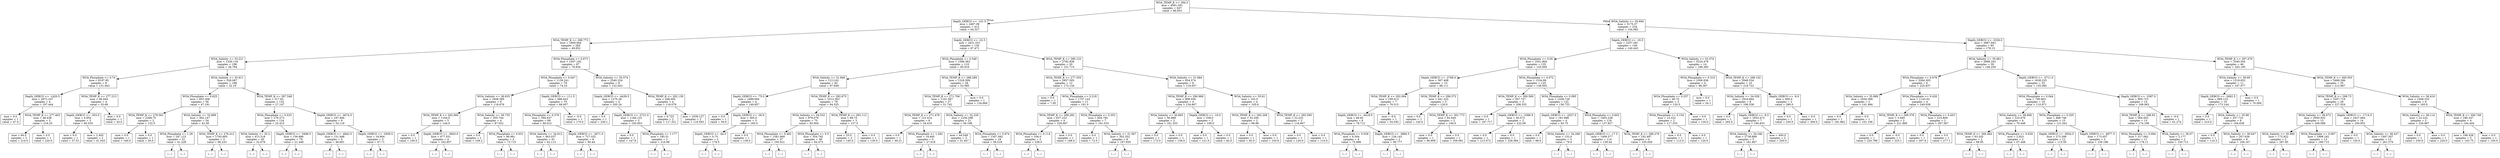 digraph Tree {
node [shape=box] ;
0 [label="WOA_TEMP_K <= 294.3\nmse = 4591.391\nsamples = 647\nvalue = 96.653"] ;
1 [label="Depth_GEBCO <= -101.0\nmse = 2487.08\nsamples = 413\nvalue = 64.327"] ;
0 -> 1 [labeldistance=2.5, labelangle=45, headlabel="True"] ;
2 [label="WOA_TEMP_K <= 288.773\nmse = 1809.944\nsamples = 283\nvalue = 49.652"] ;
1 -> 2 ;
3 [label="WOA_Salinity <= 33.221\nmse = 1320.116\nsamples = 196\nvalue = 36.794"] ;
2 -> 3 ;
4 [label="WOA_Phosphate <= 0.74\nmse = 8197.85\nsamples = 8\nvalue = 131.943"] ;
3 -> 4 ;
5 [label="Depth_GEBCO <= -1420.5\nmse = 2872.247\nsamples = 4\nvalue = 197.444"] ;
4 -> 5 ;
6 [label="mse = 0.0\nsamples = 1\nvalue = 47.0"] ;
5 -> 6 ;
7 [label="WOA_TEMP_K <= 277.403\nmse = 48.438\nsamples = 3\nvalue = 216.25"] ;
5 -> 7 ;
8 [label="mse = 64.0\nsamples = 2\nvalue = 214.0"] ;
7 -> 8 ;
9 [label="mse = 0.0\nsamples = 1\nvalue = 220.0"] ;
7 -> 9 ;
10 [label="WOA_TEMP_K <= 277.213\nmse = 96.944\nsamples = 4\nvalue = 33.69"] ;
4 -> 10 ;
11 [label="Depth_GEBCO <= -353.0\nmse = 4.854\nsamples = 3\nvalue = 40.535"] ;
10 -> 11 ;
12 [label="mse = 0.0\nsamples = 1\nvalue = 37.51"] ;
11 -> 12 ;
13 [label="mse = 2.405\nsamples = 2\nvalue = 41.543"] ;
11 -> 13 ;
14 [label="mse = 0.0\nsamples = 1\nvalue = 20.0"] ;
10 -> 14 ;
15 [label="WOA_Salinity <= 33.911\nmse = 528.067\nsamples = 188\nvalue = 32.19"] ;
3 -> 15 ;
16 [label="WOA_Phosphate <= 0.625\nmse = 853.306\nsamples = 56\nvalue = 47.191"] ;
15 -> 16 ;
17 [label="WOA_TEMP_K <= 279.561\nmse = 2268.75\nsamples = 2\nvalue = 132.5"] ;
16 -> 17 ;
18 [label="mse = 0.0\nsamples = 1\nvalue = 160.0"] ;
17 -> 18 ;
19 [label="mse = 0.0\nsamples = 1\nvalue = 50.0"] ;
17 -> 19 ;
20 [label="WOA_Salinity <= 33.899\nmse = 362.147\nsamples = 54\nvalue = 42.58"] ;
16 -> 20 ;
21 [label="WOA_Phosphate <= 1.26\nmse = 247.122\nsamples = 51\nvalue = 41.228"] ;
20 -> 21 ;
22 [label="(...)"] ;
21 -> 22 ;
35 [label="(...)"] ;
21 -> 35 ;
112 [label="WOA_TEMP_K <= 276.412\nmse = 1783.665\nsamples = 3\nvalue = 66.233"] ;
20 -> 112 ;
113 [label="(...)"] ;
112 -> 113 ;
116 [label="(...)"] ;
112 -> 116 ;
117 [label="WOA_TEMP_K <= 287.548\nmse = 317.63\nsamples = 132\nvalue = 27.147"] ;
15 -> 117 ;
118 [label="WOA_Phosphate <= 0.533\nmse = 276.273\nsamples = 124\nvalue = 25.415"] ;
117 -> 118 ;
119 [label="WOA_Salinity <= 35.2\nmse = 413.318\nsamples = 45\nvalue = 32.679"] ;
118 -> 119 ;
120 [label="(...)"] ;
119 -> 120 ;
143 [label="(...)"] ;
119 -> 143 ;
180 [label="Depth_GEBCO <= -5498.5\nmse = 156.886\nsamples = 79\nvalue = 21.448"] ;
118 -> 180 ;
181 [label="(...)"] ;
180 -> 181 ;
184 [label="(...)"] ;
180 -> 184 ;
291 [label="Depth_GEBCO <= -4674.5\nmse = 187.494\nsamples = 8\nvalue = 54.118"] ;
117 -> 291 ;
292 [label="Depth_GEBCO <= -4842.5\nmse = 151.468\nsamples = 5\nvalue = 48.681"] ;
291 -> 292 ;
293 [label="(...)"] ;
292 -> 293 ;
298 [label="(...)"] ;
292 -> 298 ;
301 [label="Depth_GEBCO <= -3509.5\nmse = 18.904\nsamples = 3\nvalue = 67.71"] ;
291 -> 301 ;
302 [label="(...)"] ;
301 -> 302 ;
303 [label="(...)"] ;
301 -> 303 ;
304 [label="WOA_Phosphate <= 0.673\nmse = 1657.192\nsamples = 87\nvalue = 79.934"] ;
2 -> 304 ;
305 [label="WOA_Phosphate <= 0.047\nmse = 1139.241\nsamples = 79\nvalue = 74.23"] ;
304 -> 305 ;
306 [label="WOA_Salinity <= 36.635\nmse = 1606.385\nsamples = 9\nvalue = 118.676"] ;
305 -> 306 ;
307 [label="WOA_TEMP_K <= 292.695\nmse = 1164.0\nsamples = 5\nvalue = 144.0"] ;
306 -> 307 ;
308 [label="mse = 0.0\nsamples = 1\nvalue = 100.0"] ;
307 -> 308 ;
309 [label="Depth_GEBCO <= -3843.0\nmse = 477.551\nsamples = 4\nvalue = 162.857"] ;
307 -> 309 ;
310 [label="(...)"] ;
309 -> 310 ;
311 [label="(...)"] ;
309 -> 311 ;
316 [label="WOA_Salinity <= 36.735\nmse = 355.744\nsamples = 4\nvalue = 87.022"] ;
306 -> 316 ;
317 [label="mse = 0.0\nsamples = 1\nvalue = 109.2"] ;
316 -> 317 ;
318 [label="WOA_Phosphate <= 0.031\nmse = 96.991\nsamples = 3\nvalue = 73.715"] ;
316 -> 318 ;
319 [label="(...)"] ;
318 -> 319 ;
320 [label="(...)"] ;
318 -> 320 ;
321 [label="Depth_GEBCO <= -111.5\nmse = 686.643\nsamples = 70\nvalue = 66.957"] ;
305 -> 321 ;
322 [label="WOA_Phosphate <= 0.376\nmse = 594.637\nsamples = 69\nvalue = 66.012"] ;
321 -> 322 ;
323 [label="WOA_Salinity <= 34.812\nmse = 463.037\nsamples = 61\nvalue = 62.113"] ;
322 -> 323 ;
324 [label="(...)"] ;
323 -> 324 ;
337 [label="(...)"] ;
323 -> 337 ;
428 [label="Depth_GEBCO <= -2671.0\nmse = 727.332\nsamples = 8\nvalue = 90.44"] ;
322 -> 428 ;
429 [label="(...)"] ;
428 -> 429 ;
440 [label="(...)"] ;
428 -> 440 ;
441 [label="mse = -0.0\nsamples = 1\nvalue = 170.0"] ;
321 -> 441 ;
442 [label="WOA_Salinity <= 35.574\nmse = 2540.224\nsamples = 8\nvalue = 152.943"] ;
304 -> 442 ;
443 [label="Depth_GEBCO <= -4439.5\nmse = 1270.26\nsamples = 4\nvalue = 205.24"] ;
442 -> 443 ;
444 [label="mse = 0.0\nsamples = 1\nvalue = 239.1"] ;
443 -> 444 ;
445 [label="Depth_GEBCO <= -2721.0\nmse = 1184.122\nsamples = 3\nvalue = 193.953"] ;
443 -> 445 ;
446 [label="mse = 0.0\nsamples = 1\nvalue = 147.9"] ;
445 -> 446 ;
447 [label="WOA_Phosphate <= 1.177\nmse = 185.51\nsamples = 2\nvalue = 216.98"] ;
445 -> 447 ;
448 [label="(...)"] ;
447 -> 448 ;
449 [label="(...)"] ;
447 -> 449 ;
450 [label="WOA_TEMP_K <= 292.139\nmse = 348.005\nsamples = 4\nvalue = 118.078"] ;
442 -> 450 ;
451 [label="mse = 0.723\nsamples = 2\nvalue = 117.321"] ;
450 -> 451 ;
452 [label="mse = 1039.127\nsamples = 2\nvalue = 119.593"] ;
450 -> 452 ;
453 [label="Depth_GEBCO <= -22.5\nmse = 2431.531\nsamples = 130\nvalue = 97.471"] ;
1 -> 453 ;
454 [label="WOA_Phosphate <= 0.548\nmse = 1596.383\nsamples = 110\nvalue = 85.916"] ;
453 -> 454 ;
455 [label="WOA_Salinity <= 31.846\nmse = 1213.62\nsamples = 82\nvalue = 97.649"] ;
454 -> 455 ;
456 [label="Depth_GEBCO <= -75.0\nmse = 1688.694\nsamples = 4\nvalue = 149.857"] ;
455 -> 456 ;
457 [label="mse = 0.0\nsamples = 1\nvalue = 59.0"] ;
456 -> 457 ;
458 [label="Depth_GEBCO <= -30.0\nmse = 365.0\nsamples = 3\nvalue = 165.0"] ;
456 -> 458 ;
459 [label="Depth_GEBCO <= -44.0\nmse = 0.75\nsamples = 2\nvalue = 178.5"] ;
458 -> 459 ;
460 [label="(...)"] ;
459 -> 460 ;
461 [label="(...)"] ;
459 -> 461 ;
462 [label="mse = 0.0\nsamples = 1\nvalue = 138.0"] ;
458 -> 462 ;
463 [label="WOA_TEMP_K <= 292.675\nmse = 1012.363\nsamples = 78\nvalue = 94.525"] ;
455 -> 463 ;
464 [label="WOA_Salinity <= 34.532\nmse = 978.076\nsamples = 75\nvalue = 93.004"] ;
463 -> 464 ;
465 [label="WOA_Phosphate <= 0.492\nmse = 1381.669\nsamples = 37\nvalue = 100.021"] ;
464 -> 465 ;
466 [label="(...)"] ;
465 -> 466 ;
513 [label="(...)"] ;
465 -> 513 ;
516 [label="WOA_Phosphate <= 0.5\nmse = 354.792\nsamples = 38\nvalue = 84.473"] ;
464 -> 516 ;
517 [label="(...)"] ;
516 -> 517 ;
556 [label="(...)"] ;
516 -> 556 ;
559 [label="WOA_TEMP_K <= 293.113\nmse = 68.75\nsamples = 3\nvalue = 137.5"] ;
463 -> 559 ;
560 [label="mse = 25.0\nsamples = 2\nvalue = 145.0"] ;
559 -> 560 ;
561 [label="mse = 0.0\nsamples = 1\nvalue = 130.0"] ;
559 -> 561 ;
562 [label="WOA_TEMP_K <= 288.289\nmse = 1226.509\nsamples = 28\nvalue = 53.585"] ;
454 -> 562 ;
563 [label="WOA_TEMP_K <= 271.706\nmse = 1101.567\nsamples = 27\nvalue = 51.742"] ;
562 -> 563 ;
564 [label="WOA_TEMP_K <= 271.478\nmse = 122.414\nsamples = 6\nvalue = 34.416"] ;
563 -> 564 ;
565 [label="mse = 0.0\nsamples = 1\nvalue = 49.21"] ;
564 -> 565 ;
566 [label="WOA_Phosphate <= 1.282\nmse = 19.465\nsamples = 5\nvalue = 27.018"] ;
564 -> 566 ;
567 [label="(...)"] ;
566 -> 567 ;
568 [label="(...)"] ;
566 -> 568 ;
573 [label="WOA_Salinity <= 32.229\nmse = 1256.298\nsamples = 21\nvalue = 56.198"] ;
563 -> 573 ;
574 [label="mse = 44.549\nsamples = 3\nvalue = 31.447"] ;
573 -> 574 ;
575 [label="WOA_Phosphate <= 0.974\nmse = 1307.082\nsamples = 18\nvalue = 58.518"] ;
573 -> 575 ;
576 [label="(...)"] ;
575 -> 576 ;
583 [label="(...)"] ;
575 -> 583 ;
588 [label="mse = 0.0\nsamples = 1\nvalue = 134.669"] ;
562 -> 588 ;
589 [label="WOA_TEMP_K <= 290.122\nmse = 2782.838\nsamples = 20\nvalue = 151.715"] ;
453 -> 589 ;
590 [label="WOA_TEMP_K <= 277.555\nmse = 2957.505\nsamples = 12\nvalue = 173.134"] ;
589 -> 590 ;
591 [label="mse = 0.0\nsamples = 1\nvalue = 7.95"] ;
590 -> 591 ;
592 [label="WOA_Phosphate <= 0.218\nmse = 1737.143\nsamples = 11\nvalue = 181.0"] ;
590 -> 592 ;
593 [label="WOA_TEMP_K <= 289.282\nmse = 627.222\nsamples = 4\nvalue = 229.667"] ;
592 -> 593 ;
594 [label="WOA_Phosphate <= 0.114\nmse = 336.0\nsamples = 3\nvalue = 238.0"] ;
593 -> 594 ;
595 [label="(...)"] ;
594 -> 595 ;
598 [label="(...)"] ;
594 -> 598 ;
599 [label="mse = 0.0\nsamples = 1\nvalue = 188.0"] ;
593 -> 599 ;
600 [label="WOA_Phosphate <= 0.353\nmse = 854.782\nsamples = 7\nvalue = 161.533"] ;
592 -> 600 ;
601 [label="mse = 0.0\nsamples = 1\nvalue = 72.0"] ;
600 -> 601 ;
602 [label="WOA_Salinity <= 31.567\nmse = 302.352\nsamples = 6\nvalue = 167.929"] ;
600 -> 602 ;
603 [label="(...)"] ;
602 -> 603 ;
608 [label="(...)"] ;
602 -> 608 ;
613 [label="WOA_Salinity <= 31.684\nmse = 654.574\nsamples = 8\nvalue = 118.057"] ;
589 -> 613 ;
614 [label="WOA_TEMP_K <= 290.968\nmse = 908.556\nsamples = 4\nvalue = 134.667"] ;
613 -> 614 ;
615 [label="WOA_Salinity <= 30.893\nmse = 56.889\nsamples = 2\nvalue = 161.333"] ;
614 -> 615 ;
616 [label="mse = 0.0\nsamples = 1\nvalue = 172.0"] ;
615 -> 616 ;
617 [label="mse = 0.0\nsamples = 1\nvalue = 156.0"] ;
615 -> 617 ;
618 [label="Depth_GEBCO <= -10.0\nmse = 338.0\nsamples = 2\nvalue = 108.0"] ;
614 -> 618 ;
619 [label="mse = 0.0\nsamples = 1\nvalue = 121.0"] ;
618 -> 619 ;
620 [label="mse = 0.0\nsamples = 1\nvalue = 82.0"] ;
618 -> 620 ;
621 [label="WOA_Salinity <= 35.61\nmse = 102.0\nsamples = 4\nvalue = 105.6"] ;
613 -> 621 ;
622 [label="WOA_TEMP_K <= 292.209\nmse = 32.294\nsamples = 2\nvalue = 98.96"] ;
621 -> 622 ;
623 [label="mse = 0.0\nsamples = 1\nvalue = 92.0"] ;
622 -> 623 ;
624 [label="mse = 0.0\nsamples = 1\nvalue = 103.6"] ;
622 -> 624 ;
625 [label="WOA_TEMP_K <= 292.595\nmse = 22.222\nsamples = 2\nvalue = 116.667"] ;
621 -> 625 ;
626 [label="mse = 0.0\nsamples = 1\nvalue = 120.0"] ;
625 -> 626 ;
627 [label="mse = 0.0\nsamples = 1\nvalue = 110.0"] ;
625 -> 627 ;
628 [label="WOA_Salinity <= 35.694\nmse = 3175.37\nsamples = 234\nvalue = 154.082"] ;
0 -> 628 [labeldistance=2.5, labelangle=-45, headlabel="False"] ;
629 [label="Depth_GEBCO <= -16.5\nmse = 2257.291\nsamples = 149\nvalue = 140.443"] ;
628 -> 629 ;
630 [label="WOA_Phosphate <= 0.05\nmse = 1631.904\nsamples = 135\nvalue = 135.005"] ;
629 -> 630 ;
631 [label="Depth_GEBCO <= -2768.0\nmse = 567.408\nsamples = 10\nvalue = 88.111"] ;
630 -> 631 ;
632 [label="WOA_TEMP_K <= 302.094\nmse = 109.013\nsamples = 7\nvalue = 76.515"] ;
631 -> 632 ;
633 [label="Depth_GEBCO <= -4418.0\nmse = 66.82\nsamples = 6\nvalue = 78.712"] ;
632 -> 633 ;
634 [label="WOA_Phosphate <= 0.039\nmse = 6.504\nsamples = 4\nvalue = 75.696"] ;
633 -> 634 ;
635 [label="(...)"] ;
634 -> 635 ;
638 [label="(...)"] ;
634 -> 638 ;
639 [label="Depth_GEBCO <= -3860.5\nmse = 126.143\nsamples = 2\nvalue = 90.777"] ;
633 -> 639 ;
640 [label="(...)"] ;
639 -> 640 ;
641 [label="(...)"] ;
639 -> 641 ;
642 [label="mse = -0.0\nsamples = 1\nvalue = 54.545"] ;
632 -> 642 ;
643 [label="WOA_TEMP_K <= 299.372\nmse = 441.322\nsamples = 3\nvalue = 120.0"] ;
631 -> 643 ;
644 [label="mse = 0.0\nsamples = 1\nvalue = 140.0"] ;
643 -> 644 ;
645 [label="WOA_TEMP_K <= 301.773\nmse = 82.645\nsamples = 2\nvalue = 100.0"] ;
643 -> 645 ;
646 [label="mse = 0.0\nsamples = 1\nvalue = 90.909"] ;
645 -> 646 ;
647 [label="mse = 0.0\nsamples = 1\nvalue = 109.091"] ;
645 -> 647 ;
648 [label="WOA_Phosphate <= 0.072\nmse = 1534.99\nsamples = 125\nvalue = 138.505"] ;
630 -> 648 ;
649 [label="WOA_TEMP_K <= 300.569\nmse = 307.747\nsamples = 3\nvalue = 208.335"] ;
648 -> 649 ;
650 [label="mse = 0.0\nsamples = 1\nvalue = 187.717"] ;
649 -> 650 ;
651 [label="Depth_GEBCO <= -3386.0\nmse = 40.572\nsamples = 2\nvalue = 222.08"] ;
649 -> 651 ;
652 [label="mse = 0.0\nsamples = 1\nvalue = 213.072"] ;
651 -> 652 ;
653 [label="mse = 0.0\nsamples = 1\nvalue = 226.584"] ;
651 -> 653 ;
654 [label="WOA_Phosphate <= 0.085\nmse = 1438.729\nsamples = 122\nvalue = 136.723"] ;
648 -> 654 ;
655 [label="Depth_GEBCO <= -2027.0\nmse = 181.688\nsamples = 4\nvalue = 83.75"] ;
654 -> 655 ;
656 [label="mse = 0.0\nsamples = 1\nvalue = 98.0"] ;
655 -> 656 ;
657 [label="WOA_Salinity <= 34.268\nmse = 152.0\nsamples = 3\nvalue = 79.0"] ;
655 -> 657 ;
658 [label="(...)"] ;
657 -> 658 ;
659 [label="(...)"] ;
657 -> 659 ;
662 [label="WOA_Phosphate <= 0.603\nmse = 1405.238\nsamples = 118\nvalue = 137.827"] ;
654 -> 662 ;
663 [label="Depth_GEBCO <= -17.5\nmse = 1409.377\nsamples = 114\nvalue = 139.44"] ;
662 -> 663 ;
664 [label="(...)"] ;
663 -> 664 ;
851 [label="(...)"] ;
663 -> 851 ;
852 [label="WOA_TEMP_K <= 298.276\nmse = 192.497\nsamples = 4\nvalue = 105.029"] ;
662 -> 852 ;
853 [label="(...)"] ;
852 -> 853 ;
854 [label="(...)"] ;
852 -> 854 ;
859 [label="WOA_Salinity <= 33.374\nmse = 5224.479\nsamples = 14\nvalue = 189.383"] ;
629 -> 859 ;
860 [label="WOA_Phosphate <= 0.315\nmse = 1006.936\nsamples = 4\nvalue = 98.367"] ;
859 -> 860 ;
861 [label="WOA_Phosphate <= 0.257\nmse = 40.75\nsamples = 3\nvalue = 120.5"] ;
860 -> 861 ;
862 [label="WOA_Phosphate <= 0.154\nmse = 14.222\nsamples = 2\nvalue = 117.333"] ;
861 -> 862 ;
863 [label="mse = 0.0\nsamples = 1\nvalue = 112.0"] ;
862 -> 863 ;
864 [label="mse = 0.0\nsamples = 1\nvalue = 120.0"] ;
862 -> 864 ;
865 [label="mse = 0.0\nsamples = 1\nvalue = 130.0"] ;
861 -> 865 ;
866 [label="mse = 0.0\nsamples = 1\nvalue = 54.1"] ;
860 -> 866 ;
867 [label="WOA_TEMP_K <= 299.102\nmse = 2948.534\nsamples = 10\nvalue = 219.722"] ;
859 -> 867 ;
868 [label="WOA_Salinity <= 34.028\nmse = 1916.864\nsamples = 8\nvalue = 196.538"] ;
867 -> 868 ;
869 [label="mse = 0.0\nsamples = 1\nvalue = 265.0"] ;
868 -> 869 ;
870 [label="Depth_GEBCO <= -9.5\nmse = 1653.472\nsamples = 7\nvalue = 190.833"] ;
868 -> 870 ;
871 [label="WOA_Salinity <= 34.346\nmse = 2738.889\nsamples = 5\nvalue = 181.667"] ;
870 -> 871 ;
872 [label="(...)"] ;
871 -> 872 ;
873 [label="(...)"] ;
871 -> 873 ;
874 [label="mse = 400.0\nsamples = 2\nvalue = 200.0"] ;
870 -> 874 ;
875 [label="Depth_GEBCO <= -9.0\nmse = 600.0\nsamples = 2\nvalue = 280.0"] ;
867 -> 875 ;
876 [label="mse = 0.0\nsamples = 1\nvalue = 250.0"] ;
875 -> 876 ;
877 [label="mse = 0.0\nsamples = 1\nvalue = 300.0"] ;
875 -> 877 ;
878 [label="Depth_GEBCO <= -3326.0\nmse = 3887.943\nsamples = 85\nvalue = 178.15"] ;
628 -> 878 ;
879 [label="WOA_Salinity <= 35.961\nmse = 2899.163\nsamples = 39\nvalue = 148.259"] ;
878 -> 879 ;
880 [label="WOA_Phosphate <= 0.078\nmse = 3284.305\nsamples = 6\nvalue = 225.837"] ;
879 -> 880 ;
881 [label="WOA_Salinity <= 35.889\nmse = 1630.369\nsamples = 2\nvalue = 141.484"] ;
880 -> 881 ;
882 [label="mse = 0.0\nsamples = 1\nvalue = 181.862"] ;
881 -> 882 ;
883 [label="mse = 0.0\nsamples = 1\nvalue = 101.106"] ;
881 -> 883 ;
884 [label="WOA_Phosphate <= 0.426\nmse = 1143.02\nsamples = 4\nvalue = 249.938"] ;
880 -> 884 ;
885 [label="WOA_TEMP_K <= 299.378\nmse = 3.485\nsamples = 2\nvalue = 221.866"] ;
884 -> 885 ;
886 [label="mse = 0.0\nsamples = 1\nvalue = 220.789"] ;
885 -> 886 ;
887 [label="mse = -0.0\nsamples = 1\nvalue = 225.1"] ;
885 -> 887 ;
888 [label="WOA_Phosphate <= 0.453\nmse = 210.809\nsamples = 2\nvalue = 287.367"] ;
884 -> 888 ;
889 [label="mse = 0.0\nsamples = 1\nvalue = 307.9"] ;
888 -> 889 ;
890 [label="mse = 0.0\nsamples = 1\nvalue = 277.1"] ;
888 -> 890 ;
891 [label="Depth_GEBCO <= -3711.0\nmse = 1638.225\nsamples = 33\nvalue = 135.085"] ;
879 -> 891 ;
892 [label="WOA_Phosphate <= 0.044\nmse = 760.803\nsamples = 19\nvalue = 110.971"] ;
891 -> 892 ;
893 [label="WOA_Salinity <= 36.668\nmse = 222.676\nsamples = 4\nvalue = 76.448"] ;
892 -> 893 ;
894 [label="WOA_TEMP_K <= 300.464\nmse = 63.202\nsamples = 2\nvalue = 98.95"] ;
893 -> 894 ;
895 [label="(...)"] ;
894 -> 895 ;
896 [label="(...)"] ;
894 -> 896 ;
897 [label="WOA_Phosphate <= 0.029\nmse = 2.923\nsamples = 2\nvalue = 67.448"] ;
893 -> 897 ;
898 [label="(...)"] ;
897 -> 898 ;
899 [label="(...)"] ;
897 -> 899 ;
900 [label="WOA_Phosphate <= 0.205\nmse = 468.746\nsamples = 15\nvalue = 121.041"] ;
892 -> 900 ;
901 [label="Depth_GEBCO <= -3934.5\nmse = 273.299\nsamples = 12\nvalue = 115.59"] ;
900 -> 901 ;
902 [label="(...)"] ;
901 -> 902 ;
919 [label="(...)"] ;
901 -> 919 ;
924 [label="Depth_GEBCO <= -4877.5\nmse = 173.057\nsamples = 3\nvalue = 159.196"] ;
900 -> 924 ;
925 [label="(...)"] ;
924 -> 925 ;
926 [label="(...)"] ;
924 -> 926 ;
929 [label="Depth_GEBCO <= -3387.0\nmse = 900.723\nsamples = 14\nvalue = 169.063"] ;
891 -> 929 ;
930 [label="WOA_TEMP_K <= 298.93\nmse = 364.003\nsamples = 13\nvalue = 174.196"] ;
929 -> 930 ;
931 [label="WOA_Phosphate <= 0.094\nmse = 317.082\nsamples = 11\nvalue = 178.11"] ;
930 -> 931 ;
932 [label="(...)"] ;
931 -> 932 ;
933 [label="(...)"] ;
931 -> 933 ;
940 [label="WOA_Salinity <= 36.07\nmse = 2.177\nsamples = 2\nvalue = 150.713"] ;
930 -> 940 ;
941 [label="(...)"] ;
940 -> 941 ;
942 [label="(...)"] ;
940 -> 942 ;
943 [label="mse = -0.0\nsamples = 1\nvalue = 61.274"] ;
929 -> 943 ;
944 [label="WOA_TEMP_K <= 297.479\nmse = 3340.545\nsamples = 46\nvalue = 203.195"] ;
878 -> 944 ;
945 [label="WOA_Salinity <= 36.69\nmse = 1218.652\nsamples = 11\nvalue = 167.077"] ;
944 -> 945 ;
946 [label="Depth_GEBCO <= -2662.5\nmse = 669.122\nsamples = 10\nvalue = 173.144"] ;
945 -> 946 ;
947 [label="mse = 0.0\nsamples = 1\nvalue = 210.0"] ;
946 -> 947 ;
948 [label="WOA_Salinity <= 35.98\nmse = 437.722\nsamples = 9\nvalue = 164.638"] ;
946 -> 948 ;
949 [label="mse = 0.0\nsamples = 1\nvalue = 110.3"] ;
948 -> 949 ;
950 [label="WOA_Salinity <= 36.647\nmse = 207.639\nsamples = 8\nvalue = 169.167"] ;
948 -> 950 ;
951 [label="(...)"] ;
950 -> 951 ;
958 [label="(...)"] ;
950 -> 958 ;
959 [label="mse = 0.0\nsamples = 1\nvalue = 70.009"] ;
945 -> 959 ;
960 [label="WOA_TEMP_K <= 300.503\nmse = 3468.296\nsamples = 35\nvalue = 213.967"] ;
944 -> 960 ;
961 [label="WOA_TEMP_K <= 298.73\nmse = 3207.719\nsamples = 29\nvalue = 227.024"] ;
960 -> 961 ;
962 [label="WOA_Salinity <= 36.072\nmse = 2950.932\nsamples = 15\nvalue = 206.088"] ;
961 -> 962 ;
963 [label="WOA_Salinity <= 35.994\nmse = 172.922\nsamples = 2\nvalue = 287.95"] ;
962 -> 963 ;
964 [label="(...)"] ;
963 -> 964 ;
965 [label="(...)"] ;
963 -> 965 ;
966 [label="WOA_Phosphate <= 0.067\nmse = 1898.182\nsamples = 13\nvalue = 189.715"] ;
962 -> 966 ;
967 [label="(...)"] ;
966 -> 967 ;
968 [label="(...)"] ;
966 -> 968 ;
973 [label="Depth_GEBCO <= -1714.5\nmse = 2427.664\nsamples = 14\nvalue = 250.952"] ;
961 -> 973 ;
974 [label="mse = 0.0\nsamples = 1\nvalue = 150.0"] ;
973 -> 974 ;
975 [label="WOA_Salinity <= 36.427\nmse = 1497.507\nsamples = 13\nvalue = 261.579"] ;
973 -> 975 ;
976 [label="(...)"] ;
975 -> 976 ;
983 [label="(...)"] ;
975 -> 983 ;
988 [label="WOA_Salinity <= 36.416\nmse = 1408.333\nsamples = 6\nvalue = 165.0"] ;
960 -> 988 ;
989 [label="WOA_Salinity <= 36.114\nmse = 22.222\nsamples = 2\nvalue = 226.667"] ;
988 -> 989 ;
990 [label="mse = 0.0\nsamples = 1\nvalue = 230.0"] ;
989 -> 990 ;
991 [label="mse = 0.0\nsamples = 1\nvalue = 220.0"] ;
989 -> 991 ;
992 [label="WOA_TEMP_K <= 300.749\nmse = 180.247\nsamples = 4\nvalue = 144.444"] ;
988 -> 992 ;
993 [label="mse = 198.438\nsamples = 3\nvalue = 143.75"] ;
992 -> 993 ;
994 [label="mse = 0.0\nsamples = 1\nvalue = 150.0"] ;
992 -> 994 ;
}